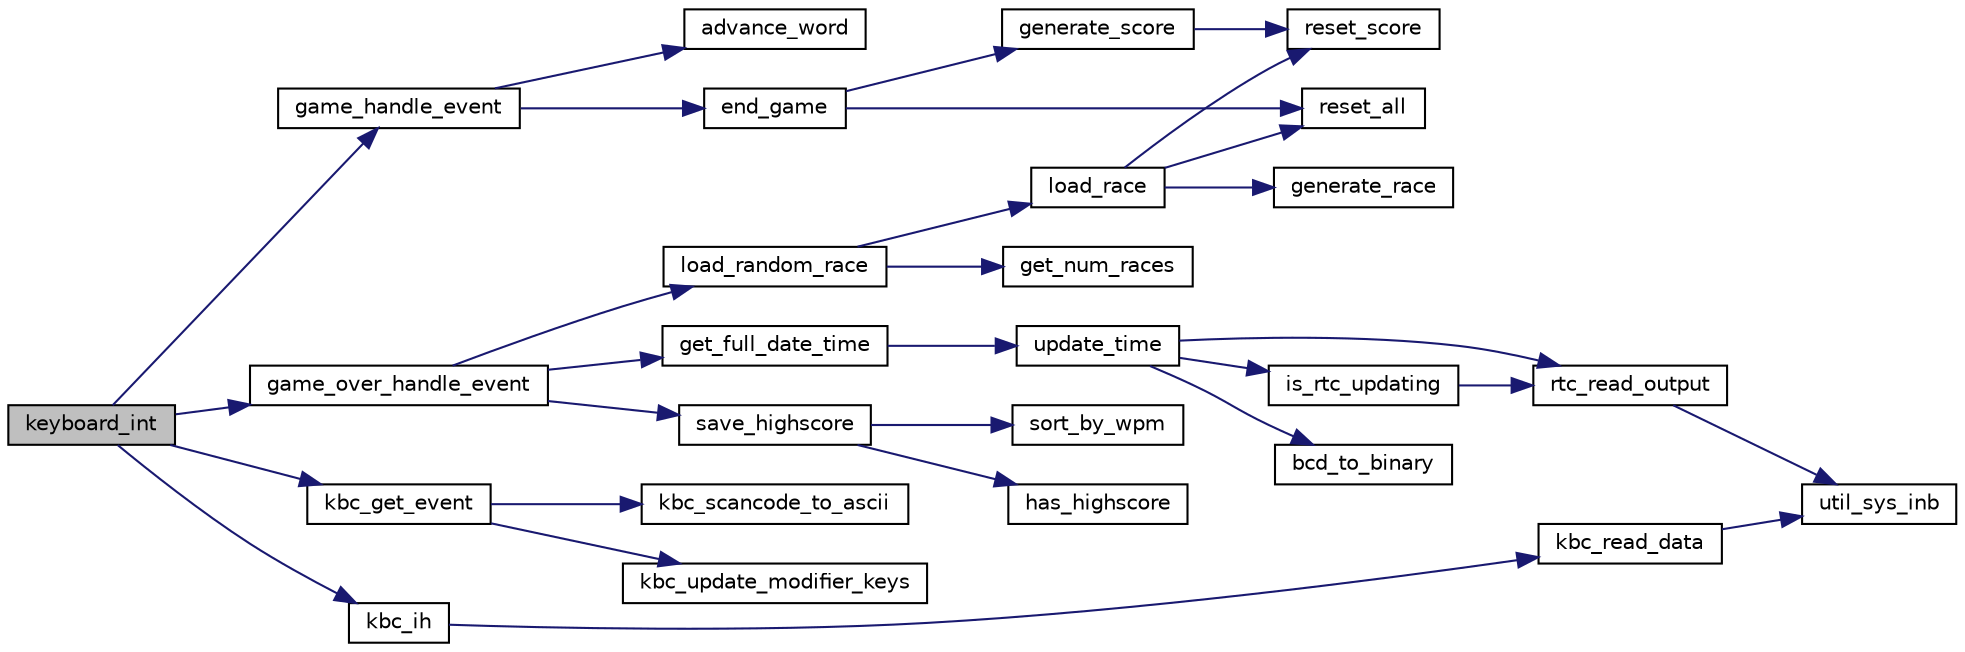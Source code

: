 digraph "keyboard_int"
{
 // LATEX_PDF_SIZE
  edge [fontname="Helvetica",fontsize="10",labelfontname="Helvetica",labelfontsize="10"];
  node [fontname="Helvetica",fontsize="10",shape=record];
  rankdir="LR";
  Node1 [label="keyboard_int",height=0.2,width=0.4,color="black", fillcolor="grey75", style="filled", fontcolor="black",tooltip="Handles the keyboard interrupts. Appropriately handles the keyboard interrupts depending on the games..."];
  Node1 -> Node2 [color="midnightblue",fontsize="10",style="solid",fontname="Helvetica"];
  Node2 [label="game_handle_event",height=0.2,width=0.4,color="black", fillcolor="white", style="filled",URL="$game_8c.html#a5843afbcf136914b26b587089fa4430b",tooltip="Handles game events."];
  Node2 -> Node3 [color="midnightblue",fontsize="10",style="solid",fontname="Helvetica"];
  Node3 [label="advance_word",height=0.2,width=0.4,color="black", fillcolor="white", style="filled",URL="$game_8c.html#a87f7f186ce51c4572e1fcafdc224f50f",tooltip="Advances to the next word."];
  Node2 -> Node4 [color="midnightblue",fontsize="10",style="solid",fontname="Helvetica"];
  Node4 [label="end_game",height=0.2,width=0.4,color="black", fillcolor="white", style="filled",URL="$game_8c.html#a4202fa5c5191c7e387d7570da6c8cd8c",tooltip="Ends the game. Generates the score and resets all the variables."];
  Node4 -> Node5 [color="midnightblue",fontsize="10",style="solid",fontname="Helvetica"];
  Node5 [label="generate_score",height=0.2,width=0.4,color="black", fillcolor="white", style="filled",URL="$gameover_8c.html#a198f970ec5b1eaaa5ce6b03594645577",tooltip="Generates the player's final score. The final score is based on the number of correct words,..."];
  Node5 -> Node6 [color="midnightblue",fontsize="10",style="solid",fontname="Helvetica"];
  Node6 [label="reset_score",height=0.2,width=0.4,color="black", fillcolor="white", style="filled",URL="$gameover_8c.html#aaf42193539144c0966542d7da8965c7b",tooltip="Resets the score."];
  Node4 -> Node7 [color="midnightblue",fontsize="10",style="solid",fontname="Helvetica"];
  Node7 [label="reset_all",height=0.2,width=0.4,color="black", fillcolor="white", style="filled",URL="$game_8c.html#a265da85056f5eee8bcc6ade9b333480c",tooltip="Resets all the variables."];
  Node1 -> Node8 [color="midnightblue",fontsize="10",style="solid",fontname="Helvetica"];
  Node8 [label="game_over_handle_event",height=0.2,width=0.4,color="black", fillcolor="white", style="filled",URL="$gameover_8c.html#a89f3e108774a590e53e1df4c337c574e",tooltip="Handles the events for the game over screen. Handles the inputs for when the user is saving their hig..."];
  Node8 -> Node9 [color="midnightblue",fontsize="10",style="solid",fontname="Helvetica"];
  Node9 [label="get_full_date_time",height=0.2,width=0.4,color="black", fillcolor="white", style="filled",URL="$rtc_8c.html#afd7ff357f4be067d04821bac4dc85cb5",tooltip="Formats the date and time into a string, showing the full date and time."];
  Node9 -> Node10 [color="midnightblue",fontsize="10",style="solid",fontname="Helvetica"];
  Node10 [label="update_time",height=0.2,width=0.4,color="black", fillcolor="white", style="filled",URL="$rtc_8c.html#aba1881e31984e15eee882c2de63db817",tooltip="Updates de RTC with the current time. The time_info struct is updated with the current time."];
  Node10 -> Node11 [color="midnightblue",fontsize="10",style="solid",fontname="Helvetica"];
  Node11 [label="bcd_to_binary",height=0.2,width=0.4,color="black", fillcolor="white", style="filled",URL="$rtc_8c.html#ac0ff03e92507402be4d3a2b2416a86cb",tooltip="Converts a BCD number to binary."];
  Node10 -> Node12 [color="midnightblue",fontsize="10",style="solid",fontname="Helvetica"];
  Node12 [label="is_rtc_updating",height=0.2,width=0.4,color="black", fillcolor="white", style="filled",URL="$rtc_8c.html#af094cb0c2bdfce604764ad8fe8764d6f",tooltip="Checks if the RTC is updating."];
  Node12 -> Node13 [color="midnightblue",fontsize="10",style="solid",fontname="Helvetica"];
  Node13 [label="rtc_read_output",height=0.2,width=0.4,color="black", fillcolor="white", style="filled",URL="$rtc_8c.html#a3e32c0dba9d7ff02d8181a59b6531929",tooltip="Reads the output of the RTC."];
  Node13 -> Node14 [color="midnightblue",fontsize="10",style="solid",fontname="Helvetica"];
  Node14 [label="util_sys_inb",height=0.2,width=0.4,color="black", fillcolor="white", style="filled",URL="$utils_8c.html#a79a031a8611f5b2d6afa4158e92b0fb4",tooltip=" "];
  Node10 -> Node13 [color="midnightblue",fontsize="10",style="solid",fontname="Helvetica"];
  Node8 -> Node15 [color="midnightblue",fontsize="10",style="solid",fontname="Helvetica"];
  Node15 [label="load_random_race",height=0.2,width=0.4,color="black", fillcolor="white", style="filled",URL="$game_8c.html#a6a94956db57ececfa054e4094a0a9117",tooltip="Loads a random race to be played."];
  Node15 -> Node16 [color="midnightblue",fontsize="10",style="solid",fontname="Helvetica"];
  Node16 [label="get_num_races",height=0.2,width=0.4,color="black", fillcolor="white", style="filled",URL="$game_8c.html#a9bbb4426718bb1fedb3a10cd3eef6cf4",tooltip="Gets the number of races available."];
  Node15 -> Node17 [color="midnightblue",fontsize="10",style="solid",fontname="Helvetica"];
  Node17 [label="load_race",height=0.2,width=0.4,color="black", fillcolor="white", style="filled",URL="$game_8c.html#a22272268424886902c7f7ebd3b52896e",tooltip="Loads a race specified in the argument."];
  Node17 -> Node18 [color="midnightblue",fontsize="10",style="solid",fontname="Helvetica"];
  Node18 [label="generate_race",height=0.2,width=0.4,color="black", fillcolor="white", style="filled",URL="$game_8c.html#af13903f18320e511afa5b84a76c969b2",tooltip="Generates a race given a specific input file."];
  Node17 -> Node7 [color="midnightblue",fontsize="10",style="solid",fontname="Helvetica"];
  Node17 -> Node6 [color="midnightblue",fontsize="10",style="solid",fontname="Helvetica"];
  Node8 -> Node19 [color="midnightblue",fontsize="10",style="solid",fontname="Helvetica"];
  Node19 [label="save_highscore",height=0.2,width=0.4,color="black", fillcolor="white", style="filled",URL="$gameover_8c.html#a92113222809175cc68c4e793eed082fd",tooltip="Saves the highscore to the respective file (highscores.txt)."];
  Node19 -> Node20 [color="midnightblue",fontsize="10",style="solid",fontname="Helvetica"];
  Node20 [label="has_highscore",height=0.2,width=0.4,color="black", fillcolor="white", style="filled",URL="$gameover_8c.html#ab3a31c34cd88be42e3f993561017589f",tooltip="Checks if the user has a highscore already set."];
  Node19 -> Node21 [color="midnightblue",fontsize="10",style="solid",fontname="Helvetica"];
  Node21 [label="sort_by_wpm",height=0.2,width=0.4,color="black", fillcolor="white", style="filled",URL="$gameover_8c.html#a01fa9110f3c58759b83ef92771eb967a",tooltip="Sorts the highscores by wpm."];
  Node1 -> Node22 [color="midnightblue",fontsize="10",style="solid",fontname="Helvetica"];
  Node22 [label="kbc_get_event",height=0.2,width=0.4,color="black", fillcolor="white", style="filled",URL="$keyboard_8c.html#a9981b440e2d66dca9cf9346021f646c0",tooltip="Returns an event_t struct with the action and char corresponding to the scancode. The manager (superv..."];
  Node22 -> Node23 [color="midnightblue",fontsize="10",style="solid",fontname="Helvetica"];
  Node23 [label="kbc_scancode_to_ascii",height=0.2,width=0.4,color="black", fillcolor="white", style="filled",URL="$keyboard_8c.html#a7518060c5b792ffc0f9f91cbee666aad",tooltip="Returns the upper_lower ascii char[2] corresponding to the scancode."];
  Node22 -> Node24 [color="midnightblue",fontsize="10",style="solid",fontname="Helvetica"];
  Node24 [label="kbc_update_modifier_keys",height=0.2,width=0.4,color="black", fillcolor="white", style="filled",URL="$keyboard_8c.html#a99f607a98332ca129ca18571d52f5e89",tooltip="Updates the modifier keys mask."];
  Node1 -> Node25 [color="midnightblue",fontsize="10",style="solid",fontname="Helvetica"];
  Node25 [label="kbc_ih",height=0.2,width=0.4,color="black", fillcolor="white", style="filled",URL="$keyboard_8c.html#aea970a154161a35f6894898a092ed70a",tooltip="Keyboard interrupt handler."];
  Node25 -> Node26 [color="midnightblue",fontsize="10",style="solid",fontname="Helvetica"];
  Node26 [label="kbc_read_data",height=0.2,width=0.4,color="black", fillcolor="white", style="filled",URL="$keyboard_8c.html#ad1d620691edb0c4fff19faff6aabdbfe",tooltip="Reads the status register of the keyboard, and checks if the output buffer is full."];
  Node26 -> Node14 [color="midnightblue",fontsize="10",style="solid",fontname="Helvetica"];
}
